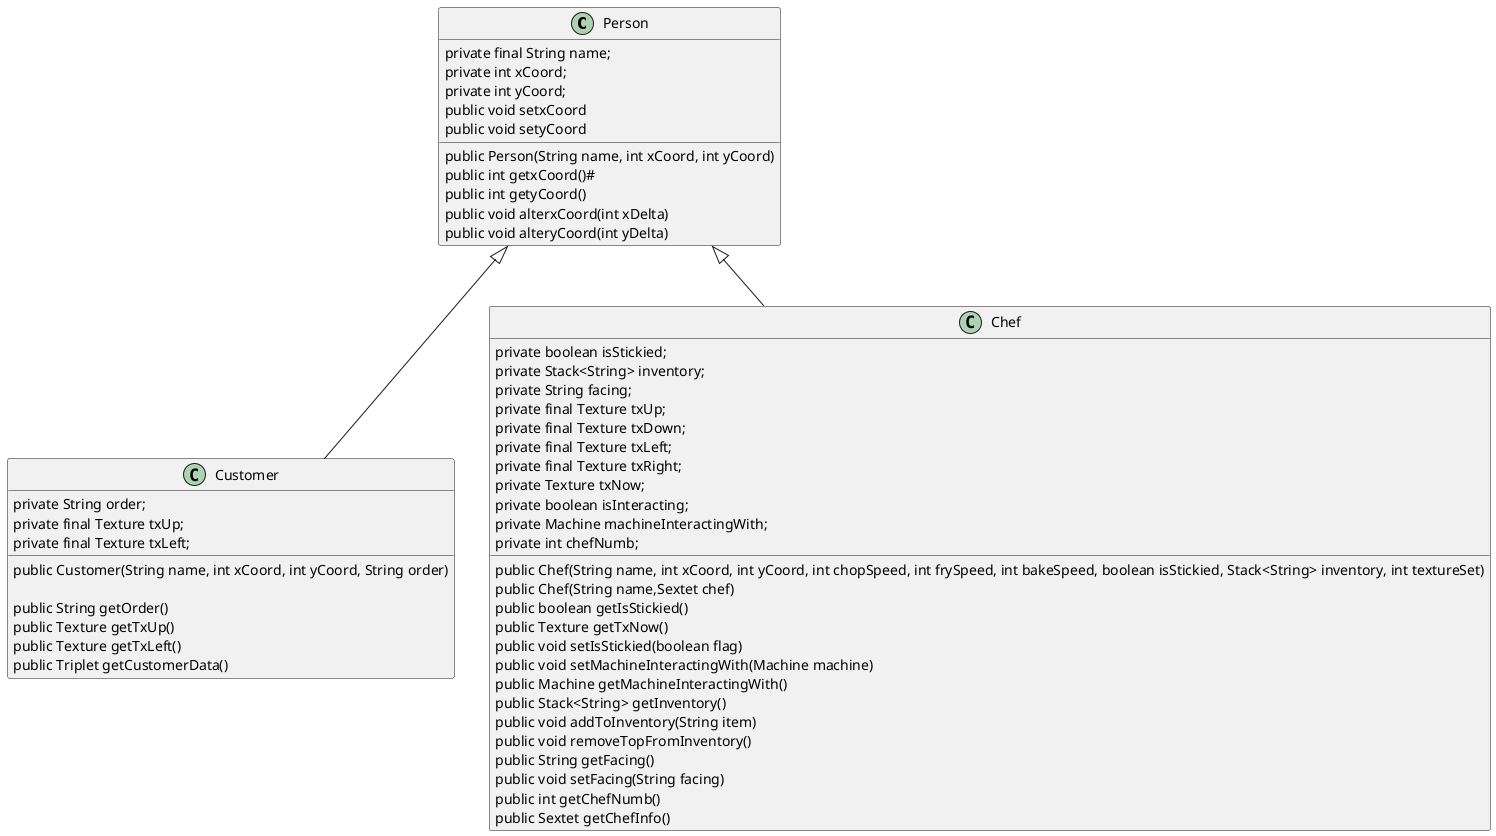 @startuml
class Person{
    private final String name;
    private int xCoord;
    private int yCoord;
    public Person(String name, int xCoord, int yCoord)
     public int getxCoord()#
      public int getyCoord()
     public void setxCoord
      public void setyCoord
      public void alterxCoord(int xDelta)
     public void alteryCoord(int yDelta)
}
class Customer extends Person{
private String order;
    private final Texture txUp;
    private final Texture txLeft;

public Customer(String name, int xCoord, int yCoord, String order)

 public String getOrder()
 public Texture getTxUp()
public Texture getTxLeft()
    public Triplet getCustomerData()















    }

class Chef extends Person {
 private boolean isStickied;
    private Stack<String> inventory;
    private String facing;
    private final Texture txUp;
    private final Texture txDown;
    private final Texture txLeft;
    private final Texture txRight;
    private Texture txNow;
    private boolean isInteracting;
    private Machine machineInteractingWith;
    private int chefNumb;


public Chef(String name, int xCoord, int yCoord, int chopSpeed, int frySpeed, int bakeSpeed, boolean isStickied, Stack<String> inventory, int textureSet)
public Chef(String name,Sextet chef)
 public boolean getIsStickied()
 public Texture getTxNow()
 public void setIsStickied(boolean flag)
 public void setMachineInteractingWith(Machine machine)
 public Machine getMachineInteractingWith()
 public Stack<String> getInventory()
 public void addToInventory(String item)
 public void removeTopFromInventory()
 public String getFacing()
 public void setFacing(String facing)
  public int getChefNumb()
 public Sextet getChefInfo()
}





@enduml